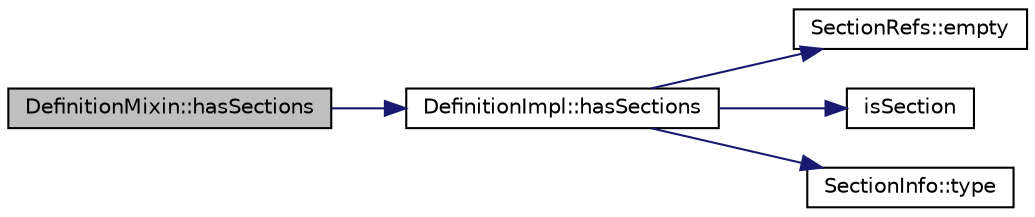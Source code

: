digraph "DefinitionMixin::hasSections"
{
 // LATEX_PDF_SIZE
  edge [fontname="Helvetica",fontsize="10",labelfontname="Helvetica",labelfontsize="10"];
  node [fontname="Helvetica",fontsize="10",shape=record];
  rankdir="LR";
  Node1 [label="DefinitionMixin::hasSections",height=0.2,width=0.4,color="black", fillcolor="grey75", style="filled", fontcolor="black",tooltip=" "];
  Node1 -> Node2 [color="midnightblue",fontsize="10",style="solid",fontname="Helvetica"];
  Node2 [label="DefinitionImpl::hasSections",height=0.2,width=0.4,color="black", fillcolor="white", style="filled",URL="$classDefinitionImpl.html#aea3a811bebf636bd4cd8abfa2c50d655",tooltip=" "];
  Node2 -> Node3 [color="midnightblue",fontsize="10",style="solid",fontname="Helvetica"];
  Node3 [label="SectionRefs::empty",height=0.2,width=0.4,color="black", fillcolor="white", style="filled",URL="$classSectionRefs.html#a3efa721d8017a60e0c5e8847af4c320e",tooltip=" "];
  Node2 -> Node4 [color="midnightblue",fontsize="10",style="solid",fontname="Helvetica"];
  Node4 [label="isSection",height=0.2,width=0.4,color="black", fillcolor="white", style="filled",URL="$section_8h.html#a9b4536753cf263fcd4a38e2af0f2c457",tooltip="return true if type is a section, and false if it is a page, anchor or table."];
  Node2 -> Node5 [color="midnightblue",fontsize="10",style="solid",fontname="Helvetica"];
  Node5 [label="SectionInfo::type",height=0.2,width=0.4,color="black", fillcolor="white", style="filled",URL="$classSectionInfo.html#ad3818ca1a9c067d97176dcbaf7022d9e",tooltip=" "];
}

